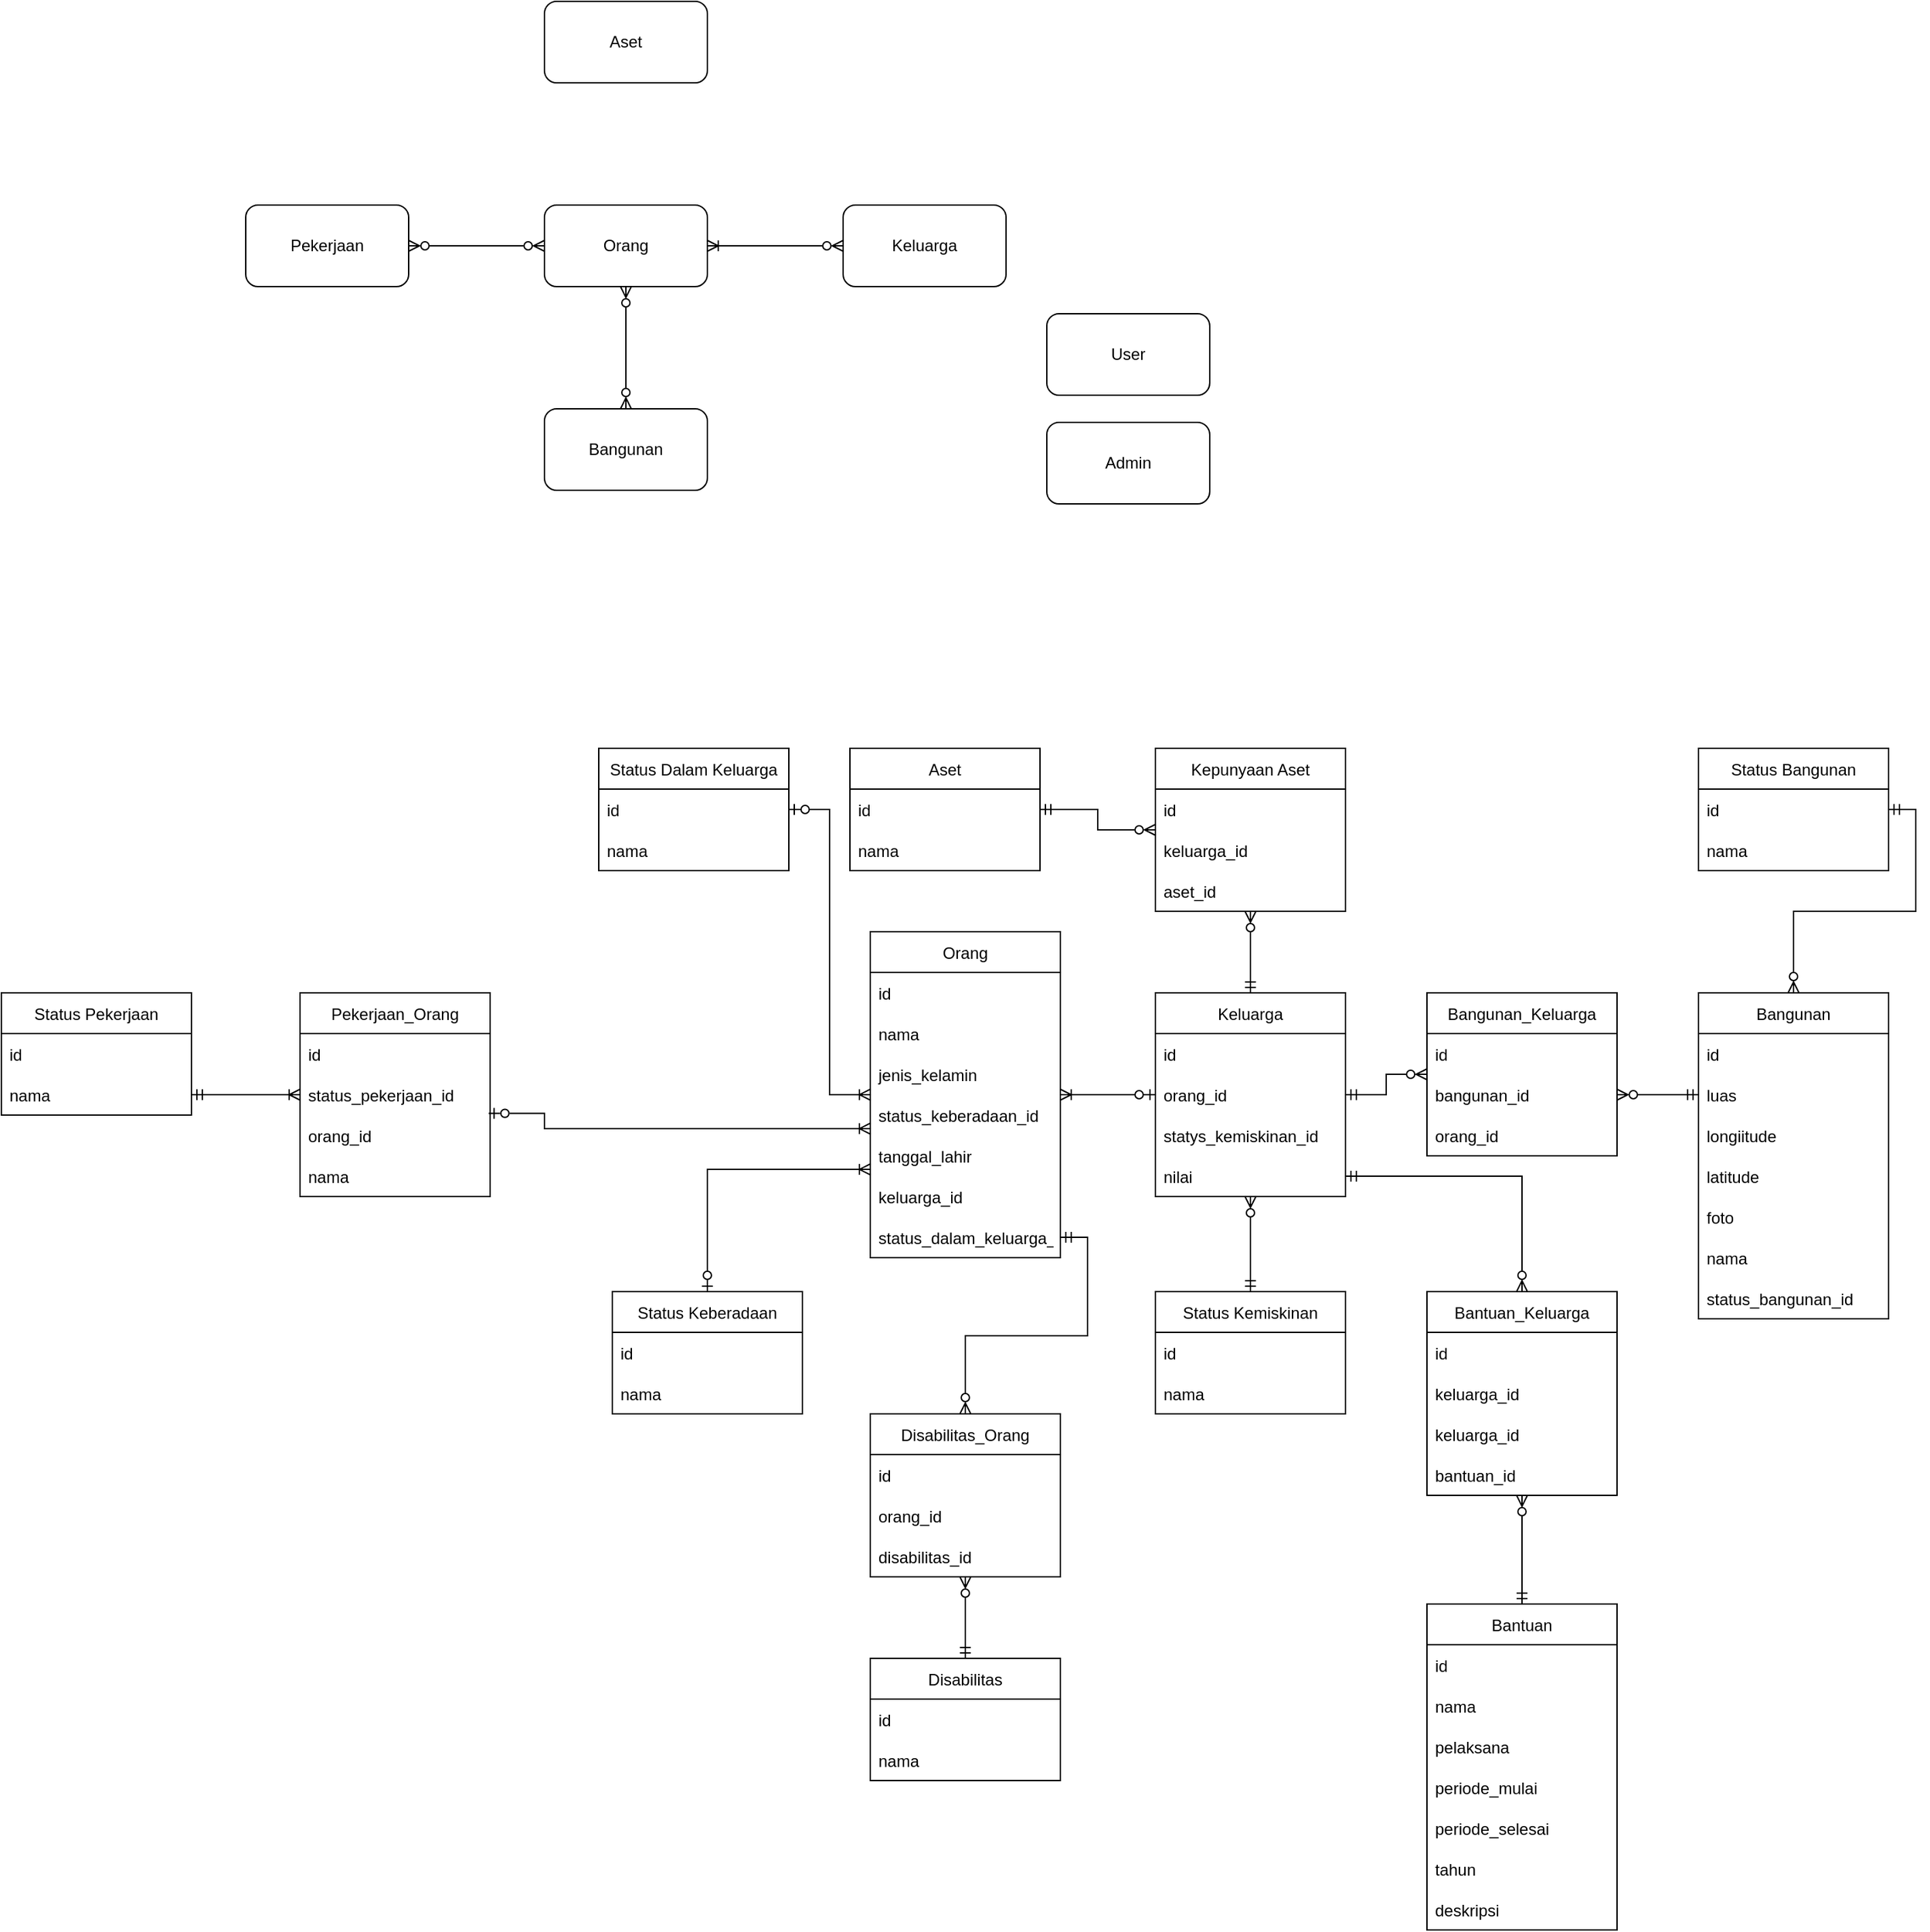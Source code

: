 <mxfile version="20.8.16" type="device" pages="2"><diagram id="l84mlqUAlSLk04XxUZbN" name="ERD"><mxGraphModel dx="2524" dy="844" grid="1" gridSize="10" guides="1" tooltips="1" connect="1" arrows="1" fold="1" page="1" pageScale="1" pageWidth="850" pageHeight="1100" math="0" shadow="0"><root><mxCell id="0"/><mxCell id="1" parent="0"/><mxCell id="aRg2XVjkVucSFEr9wQS6-1" value="Bangunan" style="rounded=1;whiteSpace=wrap;html=1;" parent="1" vertex="1"><mxGeometry x="340" y="310" width="120" height="60" as="geometry"/></mxCell><mxCell id="aRg2XVjkVucSFEr9wQS6-8" style="edgeStyle=orthogonalEdgeStyle;rounded=0;orthogonalLoop=1;jettySize=auto;html=1;endArrow=ERzeroToMany;endFill=0;startArrow=ERoneToMany;startFill=0;" parent="1" source="aRg2XVjkVucSFEr9wQS6-2" target="aRg2XVjkVucSFEr9wQS6-4" edge="1"><mxGeometry relative="1" as="geometry"/></mxCell><mxCell id="aRg2XVjkVucSFEr9wQS6-9" style="edgeStyle=orthogonalEdgeStyle;rounded=0;orthogonalLoop=1;jettySize=auto;html=1;startArrow=ERzeroToMany;startFill=0;endArrow=ERzeroToMany;endFill=0;" parent="1" source="aRg2XVjkVucSFEr9wQS6-2" target="aRg2XVjkVucSFEr9wQS6-3" edge="1"><mxGeometry relative="1" as="geometry"/></mxCell><mxCell id="aRg2XVjkVucSFEr9wQS6-10" style="edgeStyle=orthogonalEdgeStyle;rounded=0;orthogonalLoop=1;jettySize=auto;html=1;startArrow=ERzeroToMany;startFill=0;endArrow=ERzeroToMany;endFill=0;" parent="1" source="aRg2XVjkVucSFEr9wQS6-2" target="aRg2XVjkVucSFEr9wQS6-1" edge="1"><mxGeometry relative="1" as="geometry"/></mxCell><mxCell id="aRg2XVjkVucSFEr9wQS6-2" value="Orang" style="rounded=1;whiteSpace=wrap;html=1;" parent="1" vertex="1"><mxGeometry x="340" y="160" width="120" height="60" as="geometry"/></mxCell><mxCell id="aRg2XVjkVucSFEr9wQS6-3" value="Pekerjaan" style="rounded=1;whiteSpace=wrap;html=1;" parent="1" vertex="1"><mxGeometry x="120" y="160" width="120" height="60" as="geometry"/></mxCell><mxCell id="aRg2XVjkVucSFEr9wQS6-4" value="Keluarga" style="rounded=1;whiteSpace=wrap;html=1;" parent="1" vertex="1"><mxGeometry x="560" y="160" width="120" height="60" as="geometry"/></mxCell><mxCell id="aRg2XVjkVucSFEr9wQS6-5" value="User" style="rounded=1;whiteSpace=wrap;html=1;" parent="1" vertex="1"><mxGeometry x="710" y="240" width="120" height="60" as="geometry"/></mxCell><mxCell id="aRg2XVjkVucSFEr9wQS6-7" value="Admin" style="rounded=1;whiteSpace=wrap;html=1;" parent="1" vertex="1"><mxGeometry x="710" y="320" width="120" height="60" as="geometry"/></mxCell><mxCell id="aRg2XVjkVucSFEr9wQS6-133" style="edgeStyle=orthogonalEdgeStyle;rounded=0;orthogonalLoop=1;jettySize=auto;html=1;entryX=0;entryY=0.5;entryDx=0;entryDy=0;startArrow=ERoneToMany;startFill=0;endArrow=ERzeroToOne;endFill=0;" parent="1" source="aRg2XVjkVucSFEr9wQS6-13" target="aRg2XVjkVucSFEr9wQS6-19" edge="1"><mxGeometry relative="1" as="geometry"/></mxCell><mxCell id="aRg2XVjkVucSFEr9wQS6-135" style="edgeStyle=orthogonalEdgeStyle;rounded=0;orthogonalLoop=1;jettySize=auto;html=1;entryX=1;entryY=0.5;entryDx=0;entryDy=0;startArrow=ERoneToMany;startFill=0;endArrow=ERzeroToOne;endFill=0;" parent="1" source="aRg2XVjkVucSFEr9wQS6-13" target="aRg2XVjkVucSFEr9wQS6-83" edge="1"><mxGeometry relative="1" as="geometry"><Array as="points"><mxPoint x="550" y="815"/><mxPoint x="550" y="605"/></Array></mxGeometry></mxCell><mxCell id="aRg2XVjkVucSFEr9wQS6-137" style="edgeStyle=orthogonalEdgeStyle;rounded=0;orthogonalLoop=1;jettySize=auto;html=1;startArrow=ERoneToMany;startFill=0;endArrow=ERzeroToOne;endFill=0;" parent="1" source="aRg2XVjkVucSFEr9wQS6-13" target="aRg2XVjkVucSFEr9wQS6-71" edge="1"><mxGeometry relative="1" as="geometry"><Array as="points"><mxPoint x="460" y="870"/></Array></mxGeometry></mxCell><mxCell id="aRg2XVjkVucSFEr9wQS6-138" style="edgeStyle=orthogonalEdgeStyle;rounded=0;orthogonalLoop=1;jettySize=auto;html=1;entryX=0.992;entryY=-0.041;entryDx=0;entryDy=0;startArrow=ERoneToMany;startFill=0;endArrow=ERzeroToOne;endFill=0;entryPerimeter=0;" parent="1" source="aRg2XVjkVucSFEr9wQS6-13" target="aRg2XVjkVucSFEr9wQS6-32" edge="1"><mxGeometry relative="1" as="geometry"><Array as="points"><mxPoint x="340" y="840"/><mxPoint x="340" y="829"/></Array></mxGeometry></mxCell><mxCell id="aRg2XVjkVucSFEr9wQS6-13" value="Orang" style="swimlane;fontStyle=0;childLayout=stackLayout;horizontal=1;startSize=30;horizontalStack=0;resizeParent=1;resizeParentMax=0;resizeLast=0;collapsible=1;marginBottom=0;" parent="1" vertex="1"><mxGeometry x="580" y="695" width="140" height="240" as="geometry"/></mxCell><mxCell id="aRg2XVjkVucSFEr9wQS6-14" value="id" style="text;strokeColor=none;fillColor=none;align=left;verticalAlign=middle;spacingLeft=4;spacingRight=4;overflow=hidden;points=[[0,0.5],[1,0.5]];portConstraint=eastwest;rotatable=0;" parent="aRg2XVjkVucSFEr9wQS6-13" vertex="1"><mxGeometry y="30" width="140" height="30" as="geometry"/></mxCell><mxCell id="aRg2XVjkVucSFEr9wQS6-15" value="nama" style="text;strokeColor=none;fillColor=none;align=left;verticalAlign=middle;spacingLeft=4;spacingRight=4;overflow=hidden;points=[[0,0.5],[1,0.5]];portConstraint=eastwest;rotatable=0;" parent="aRg2XVjkVucSFEr9wQS6-13" vertex="1"><mxGeometry y="60" width="140" height="30" as="geometry"/></mxCell><mxCell id="aRg2XVjkVucSFEr9wQS6-16" value="jenis_kelamin" style="text;strokeColor=none;fillColor=none;align=left;verticalAlign=middle;spacingLeft=4;spacingRight=4;overflow=hidden;points=[[0,0.5],[1,0.5]];portConstraint=eastwest;rotatable=0;" parent="aRg2XVjkVucSFEr9wQS6-13" vertex="1"><mxGeometry y="90" width="140" height="30" as="geometry"/></mxCell><mxCell id="aRg2XVjkVucSFEr9wQS6-70" value="status_keberadaan_id" style="text;strokeColor=none;fillColor=none;align=left;verticalAlign=middle;spacingLeft=4;spacingRight=4;overflow=hidden;points=[[0,0.5],[1,0.5]];portConstraint=eastwest;rotatable=0;" parent="aRg2XVjkVucSFEr9wQS6-13" vertex="1"><mxGeometry y="120" width="140" height="30" as="geometry"/></mxCell><mxCell id="aRg2XVjkVucSFEr9wQS6-86" value="tanggal_lahir" style="text;strokeColor=none;fillColor=none;align=left;verticalAlign=middle;spacingLeft=4;spacingRight=4;overflow=hidden;points=[[0,0.5],[1,0.5]];portConstraint=eastwest;rotatable=0;" parent="aRg2XVjkVucSFEr9wQS6-13" vertex="1"><mxGeometry y="150" width="140" height="30" as="geometry"/></mxCell><mxCell id="aRg2XVjkVucSFEr9wQS6-131" value="keluarga_id" style="text;strokeColor=none;fillColor=none;align=left;verticalAlign=middle;spacingLeft=4;spacingRight=4;overflow=hidden;points=[[0,0.5],[1,0.5]];portConstraint=eastwest;rotatable=0;" parent="aRg2XVjkVucSFEr9wQS6-13" vertex="1"><mxGeometry y="180" width="140" height="30" as="geometry"/></mxCell><mxCell id="aRg2XVjkVucSFEr9wQS6-132" value="status_dalam_keluarga_id" style="text;strokeColor=none;fillColor=none;align=left;verticalAlign=middle;spacingLeft=4;spacingRight=4;overflow=hidden;points=[[0,0.5],[1,0.5]];portConstraint=eastwest;rotatable=0;" parent="aRg2XVjkVucSFEr9wQS6-13" vertex="1"><mxGeometry y="210" width="140" height="30" as="geometry"/></mxCell><mxCell id="aRg2XVjkVucSFEr9wQS6-123" style="edgeStyle=orthogonalEdgeStyle;rounded=0;orthogonalLoop=1;jettySize=auto;html=1;startArrow=ERzeroToMany;startFill=0;endArrow=ERmandOne;endFill=0;" parent="1" source="aRg2XVjkVucSFEr9wQS6-17" target="aRg2XVjkVucSFEr9wQS6-49" edge="1"><mxGeometry relative="1" as="geometry"/></mxCell><mxCell id="aRg2XVjkVucSFEr9wQS6-17" value="Keluarga" style="swimlane;fontStyle=0;childLayout=stackLayout;horizontal=1;startSize=30;horizontalStack=0;resizeParent=1;resizeParentMax=0;resizeLast=0;collapsible=1;marginBottom=0;" parent="1" vertex="1"><mxGeometry x="790" y="740" width="140" height="150" as="geometry"/></mxCell><mxCell id="aRg2XVjkVucSFEr9wQS6-18" value="id" style="text;strokeColor=none;fillColor=none;align=left;verticalAlign=middle;spacingLeft=4;spacingRight=4;overflow=hidden;points=[[0,0.5],[1,0.5]];portConstraint=eastwest;rotatable=0;" parent="aRg2XVjkVucSFEr9wQS6-17" vertex="1"><mxGeometry y="30" width="140" height="30" as="geometry"/></mxCell><mxCell id="aRg2XVjkVucSFEr9wQS6-19" value="orang_id" style="text;strokeColor=none;fillColor=none;align=left;verticalAlign=middle;spacingLeft=4;spacingRight=4;overflow=hidden;points=[[0,0.5],[1,0.5]];portConstraint=eastwest;rotatable=0;" parent="aRg2XVjkVucSFEr9wQS6-17" vertex="1"><mxGeometry y="60" width="140" height="30" as="geometry"/></mxCell><mxCell id="aRg2XVjkVucSFEr9wQS6-20" value="statys_kemiskinan_id" style="text;strokeColor=none;fillColor=none;align=left;verticalAlign=middle;spacingLeft=4;spacingRight=4;overflow=hidden;points=[[0,0.5],[1,0.5]];portConstraint=eastwest;rotatable=0;" parent="aRg2XVjkVucSFEr9wQS6-17" vertex="1"><mxGeometry y="90" width="140" height="30" as="geometry"/></mxCell><mxCell id="aRg2XVjkVucSFEr9wQS6-81" value="nilai" style="text;strokeColor=none;fillColor=none;align=left;verticalAlign=middle;spacingLeft=4;spacingRight=4;overflow=hidden;points=[[0,0.5],[1,0.5]];portConstraint=eastwest;rotatable=0;" parent="aRg2XVjkVucSFEr9wQS6-17" vertex="1"><mxGeometry y="120" width="140" height="30" as="geometry"/></mxCell><mxCell id="aRg2XVjkVucSFEr9wQS6-139" style="edgeStyle=orthogonalEdgeStyle;rounded=0;orthogonalLoop=1;jettySize=auto;html=1;entryX=1;entryY=0.5;entryDx=0;entryDy=0;startArrow=ERoneToMany;startFill=0;endArrow=ERmandOne;endFill=0;" parent="1" source="aRg2XVjkVucSFEr9wQS6-29" target="aRg2XVjkVucSFEr9wQS6-35" edge="1"><mxGeometry relative="1" as="geometry"/></mxCell><mxCell id="aRg2XVjkVucSFEr9wQS6-29" value="Pekerjaan_Orang" style="swimlane;fontStyle=0;childLayout=stackLayout;horizontal=1;startSize=30;horizontalStack=0;resizeParent=1;resizeParentMax=0;resizeLast=0;collapsible=1;marginBottom=0;" parent="1" vertex="1"><mxGeometry x="160" y="740" width="140" height="150" as="geometry"/></mxCell><mxCell id="aRg2XVjkVucSFEr9wQS6-30" value="id" style="text;strokeColor=none;fillColor=none;align=left;verticalAlign=middle;spacingLeft=4;spacingRight=4;overflow=hidden;points=[[0,0.5],[1,0.5]];portConstraint=eastwest;rotatable=0;" parent="aRg2XVjkVucSFEr9wQS6-29" vertex="1"><mxGeometry y="30" width="140" height="30" as="geometry"/></mxCell><mxCell id="aRg2XVjkVucSFEr9wQS6-31" value="status_pekerjaan_id" style="text;strokeColor=none;fillColor=none;align=left;verticalAlign=middle;spacingLeft=4;spacingRight=4;overflow=hidden;points=[[0,0.5],[1,0.5]];portConstraint=eastwest;rotatable=0;" parent="aRg2XVjkVucSFEr9wQS6-29" vertex="1"><mxGeometry y="60" width="140" height="30" as="geometry"/></mxCell><mxCell id="aRg2XVjkVucSFEr9wQS6-32" value="orang_id" style="text;strokeColor=none;fillColor=none;align=left;verticalAlign=middle;spacingLeft=4;spacingRight=4;overflow=hidden;points=[[0,0.5],[1,0.5]];portConstraint=eastwest;rotatable=0;" parent="aRg2XVjkVucSFEr9wQS6-29" vertex="1"><mxGeometry y="90" width="140" height="30" as="geometry"/></mxCell><mxCell id="aRg2XVjkVucSFEr9wQS6-46" value="nama" style="text;strokeColor=none;fillColor=none;align=left;verticalAlign=middle;spacingLeft=4;spacingRight=4;overflow=hidden;points=[[0,0.5],[1,0.5]];portConstraint=eastwest;rotatable=0;" parent="aRg2XVjkVucSFEr9wQS6-29" vertex="1"><mxGeometry y="120" width="140" height="30" as="geometry"/></mxCell><mxCell id="aRg2XVjkVucSFEr9wQS6-33" value="Status Pekerjaan" style="swimlane;fontStyle=0;childLayout=stackLayout;horizontal=1;startSize=30;horizontalStack=0;resizeParent=1;resizeParentMax=0;resizeLast=0;collapsible=1;marginBottom=0;" parent="1" vertex="1"><mxGeometry x="-60" y="740" width="140" height="90" as="geometry"/></mxCell><mxCell id="aRg2XVjkVucSFEr9wQS6-34" value="id" style="text;strokeColor=none;fillColor=none;align=left;verticalAlign=middle;spacingLeft=4;spacingRight=4;overflow=hidden;points=[[0,0.5],[1,0.5]];portConstraint=eastwest;rotatable=0;" parent="aRg2XVjkVucSFEr9wQS6-33" vertex="1"><mxGeometry y="30" width="140" height="30" as="geometry"/></mxCell><mxCell id="aRg2XVjkVucSFEr9wQS6-35" value="nama" style="text;strokeColor=none;fillColor=none;align=left;verticalAlign=middle;spacingLeft=4;spacingRight=4;overflow=hidden;points=[[0,0.5],[1,0.5]];portConstraint=eastwest;rotatable=0;" parent="aRg2XVjkVucSFEr9wQS6-33" vertex="1"><mxGeometry y="60" width="140" height="30" as="geometry"/></mxCell><mxCell id="aRg2XVjkVucSFEr9wQS6-114" style="edgeStyle=orthogonalEdgeStyle;rounded=0;orthogonalLoop=1;jettySize=auto;html=1;startArrow=ERzeroToMany;startFill=0;endArrow=ERmandOne;endFill=0;" parent="1" source="aRg2XVjkVucSFEr9wQS6-37" target="aRg2XVjkVucSFEr9wQS6-19" edge="1"><mxGeometry relative="1" as="geometry"/></mxCell><mxCell id="aRg2XVjkVucSFEr9wQS6-37" value="Bangunan_Keluarga" style="swimlane;fontStyle=0;childLayout=stackLayout;horizontal=1;startSize=30;horizontalStack=0;resizeParent=1;resizeParentMax=0;resizeLast=0;collapsible=1;marginBottom=0;" parent="1" vertex="1"><mxGeometry x="990" y="740" width="140" height="120" as="geometry"/></mxCell><mxCell id="aRg2XVjkVucSFEr9wQS6-38" value="id" style="text;strokeColor=none;fillColor=none;align=left;verticalAlign=middle;spacingLeft=4;spacingRight=4;overflow=hidden;points=[[0,0.5],[1,0.5]];portConstraint=eastwest;rotatable=0;" parent="aRg2XVjkVucSFEr9wQS6-37" vertex="1"><mxGeometry y="30" width="140" height="30" as="geometry"/></mxCell><mxCell id="aRg2XVjkVucSFEr9wQS6-39" value="bangunan_id" style="text;strokeColor=none;fillColor=none;align=left;verticalAlign=middle;spacingLeft=4;spacingRight=4;overflow=hidden;points=[[0,0.5],[1,0.5]];portConstraint=eastwest;rotatable=0;" parent="aRg2XVjkVucSFEr9wQS6-37" vertex="1"><mxGeometry y="60" width="140" height="30" as="geometry"/></mxCell><mxCell id="aRg2XVjkVucSFEr9wQS6-40" value="orang_id" style="text;strokeColor=none;fillColor=none;align=left;verticalAlign=middle;spacingLeft=4;spacingRight=4;overflow=hidden;points=[[0,0.5],[1,0.5]];portConstraint=eastwest;rotatable=0;" parent="aRg2XVjkVucSFEr9wQS6-37" vertex="1"><mxGeometry y="90" width="140" height="30" as="geometry"/></mxCell><mxCell id="aRg2XVjkVucSFEr9wQS6-115" style="edgeStyle=orthogonalEdgeStyle;rounded=0;orthogonalLoop=1;jettySize=auto;html=1;entryX=1;entryY=0.5;entryDx=0;entryDy=0;startArrow=ERzeroToMany;startFill=0;endArrow=ERmandOne;endFill=0;" parent="1" source="aRg2XVjkVucSFEr9wQS6-41" target="aRg2XVjkVucSFEr9wQS6-94" edge="1"><mxGeometry relative="1" as="geometry"/></mxCell><mxCell id="aRg2XVjkVucSFEr9wQS6-41" value="Bangunan" style="swimlane;fontStyle=0;childLayout=stackLayout;horizontal=1;startSize=30;horizontalStack=0;resizeParent=1;resizeParentMax=0;resizeLast=0;collapsible=1;marginBottom=0;" parent="1" vertex="1"><mxGeometry x="1190" y="740" width="140" height="240" as="geometry"/></mxCell><mxCell id="aRg2XVjkVucSFEr9wQS6-42" value="id" style="text;strokeColor=none;fillColor=none;align=left;verticalAlign=middle;spacingLeft=4;spacingRight=4;overflow=hidden;points=[[0,0.5],[1,0.5]];portConstraint=eastwest;rotatable=0;" parent="aRg2XVjkVucSFEr9wQS6-41" vertex="1"><mxGeometry y="30" width="140" height="30" as="geometry"/></mxCell><mxCell id="aRg2XVjkVucSFEr9wQS6-43" value="luas" style="text;strokeColor=none;fillColor=none;align=left;verticalAlign=middle;spacingLeft=4;spacingRight=4;overflow=hidden;points=[[0,0.5],[1,0.5]];portConstraint=eastwest;rotatable=0;" parent="aRg2XVjkVucSFEr9wQS6-41" vertex="1"><mxGeometry y="60" width="140" height="30" as="geometry"/></mxCell><mxCell id="aRg2XVjkVucSFEr9wQS6-44" value="longiitude" style="text;strokeColor=none;fillColor=none;align=left;verticalAlign=middle;spacingLeft=4;spacingRight=4;overflow=hidden;points=[[0,0.5],[1,0.5]];portConstraint=eastwest;rotatable=0;" parent="aRg2XVjkVucSFEr9wQS6-41" vertex="1"><mxGeometry y="90" width="140" height="30" as="geometry"/></mxCell><mxCell id="aRg2XVjkVucSFEr9wQS6-53" value="latitude" style="text;strokeColor=none;fillColor=none;align=left;verticalAlign=middle;spacingLeft=4;spacingRight=4;overflow=hidden;points=[[0,0.5],[1,0.5]];portConstraint=eastwest;rotatable=0;" parent="aRg2XVjkVucSFEr9wQS6-41" vertex="1"><mxGeometry y="120" width="140" height="30" as="geometry"/></mxCell><mxCell id="aRg2XVjkVucSFEr9wQS6-54" value="foto" style="text;strokeColor=none;fillColor=none;align=left;verticalAlign=middle;spacingLeft=4;spacingRight=4;overflow=hidden;points=[[0,0.5],[1,0.5]];portConstraint=eastwest;rotatable=0;" parent="aRg2XVjkVucSFEr9wQS6-41" vertex="1"><mxGeometry y="150" width="140" height="30" as="geometry"/></mxCell><mxCell id="aRg2XVjkVucSFEr9wQS6-111" value="nama" style="text;strokeColor=none;fillColor=none;align=left;verticalAlign=middle;spacingLeft=4;spacingRight=4;overflow=hidden;points=[[0,0.5],[1,0.5]];portConstraint=eastwest;rotatable=0;" parent="aRg2XVjkVucSFEr9wQS6-41" vertex="1"><mxGeometry y="180" width="140" height="30" as="geometry"/></mxCell><mxCell id="aRg2XVjkVucSFEr9wQS6-112" value="status_bangunan_id" style="text;strokeColor=none;fillColor=none;align=left;verticalAlign=middle;spacingLeft=4;spacingRight=4;overflow=hidden;points=[[0,0.5],[1,0.5]];portConstraint=eastwest;rotatable=0;" parent="aRg2XVjkVucSFEr9wQS6-41" vertex="1"><mxGeometry y="210" width="140" height="30" as="geometry"/></mxCell><mxCell id="aRg2XVjkVucSFEr9wQS6-45" value="Aset" style="rounded=1;whiteSpace=wrap;html=1;" parent="1" vertex="1"><mxGeometry x="340" y="10" width="120" height="60" as="geometry"/></mxCell><mxCell id="aRg2XVjkVucSFEr9wQS6-49" value="Status Kemiskinan" style="swimlane;fontStyle=0;childLayout=stackLayout;horizontal=1;startSize=30;horizontalStack=0;resizeParent=1;resizeParentMax=0;resizeLast=0;collapsible=1;marginBottom=0;" parent="1" vertex="1"><mxGeometry x="790" y="960" width="140" height="90" as="geometry"/></mxCell><mxCell id="aRg2XVjkVucSFEr9wQS6-50" value="id" style="text;strokeColor=none;fillColor=none;align=left;verticalAlign=middle;spacingLeft=4;spacingRight=4;overflow=hidden;points=[[0,0.5],[1,0.5]];portConstraint=eastwest;rotatable=0;" parent="aRg2XVjkVucSFEr9wQS6-49" vertex="1"><mxGeometry y="30" width="140" height="30" as="geometry"/></mxCell><mxCell id="aRg2XVjkVucSFEr9wQS6-51" value="nama" style="text;strokeColor=none;fillColor=none;align=left;verticalAlign=middle;spacingLeft=4;spacingRight=4;overflow=hidden;points=[[0,0.5],[1,0.5]];portConstraint=eastwest;rotatable=0;" parent="aRg2XVjkVucSFEr9wQS6-49" vertex="1"><mxGeometry y="60" width="140" height="30" as="geometry"/></mxCell><mxCell id="aRg2XVjkVucSFEr9wQS6-55" value="Aset" style="swimlane;fontStyle=0;childLayout=stackLayout;horizontal=1;startSize=30;horizontalStack=0;resizeParent=1;resizeParentMax=0;resizeLast=0;collapsible=1;marginBottom=0;" parent="1" vertex="1"><mxGeometry x="565" y="560" width="140" height="90" as="geometry"/></mxCell><mxCell id="aRg2XVjkVucSFEr9wQS6-56" value="id" style="text;strokeColor=none;fillColor=none;align=left;verticalAlign=middle;spacingLeft=4;spacingRight=4;overflow=hidden;points=[[0,0.5],[1,0.5]];portConstraint=eastwest;rotatable=0;" parent="aRg2XVjkVucSFEr9wQS6-55" vertex="1"><mxGeometry y="30" width="140" height="30" as="geometry"/></mxCell><mxCell id="aRg2XVjkVucSFEr9wQS6-57" value="nama" style="text;strokeColor=none;fillColor=none;align=left;verticalAlign=middle;spacingLeft=4;spacingRight=4;overflow=hidden;points=[[0,0.5],[1,0.5]];portConstraint=eastwest;rotatable=0;" parent="aRg2XVjkVucSFEr9wQS6-55" vertex="1"><mxGeometry y="60" width="140" height="30" as="geometry"/></mxCell><mxCell id="aRg2XVjkVucSFEr9wQS6-125" style="edgeStyle=orthogonalEdgeStyle;rounded=0;orthogonalLoop=1;jettySize=auto;html=1;entryX=0.5;entryY=0;entryDx=0;entryDy=0;startArrow=ERzeroToMany;startFill=0;endArrow=ERmandOne;endFill=0;" parent="1" source="aRg2XVjkVucSFEr9wQS6-59" target="aRg2XVjkVucSFEr9wQS6-17" edge="1"><mxGeometry relative="1" as="geometry"/></mxCell><mxCell id="aRg2XVjkVucSFEr9wQS6-128" style="edgeStyle=orthogonalEdgeStyle;rounded=0;orthogonalLoop=1;jettySize=auto;html=1;entryX=1;entryY=0.5;entryDx=0;entryDy=0;startArrow=ERzeroToMany;startFill=0;endArrow=ERmandOne;endFill=0;" parent="1" source="aRg2XVjkVucSFEr9wQS6-59" target="aRg2XVjkVucSFEr9wQS6-56" edge="1"><mxGeometry relative="1" as="geometry"/></mxCell><mxCell id="aRg2XVjkVucSFEr9wQS6-59" value="Kepunyaan Aset" style="swimlane;fontStyle=0;childLayout=stackLayout;horizontal=1;startSize=30;horizontalStack=0;resizeParent=1;resizeParentMax=0;resizeLast=0;collapsible=1;marginBottom=0;" parent="1" vertex="1"><mxGeometry x="790" y="560" width="140" height="120" as="geometry"/></mxCell><mxCell id="aRg2XVjkVucSFEr9wQS6-60" value="id" style="text;strokeColor=none;fillColor=none;align=left;verticalAlign=middle;spacingLeft=4;spacingRight=4;overflow=hidden;points=[[0,0.5],[1,0.5]];portConstraint=eastwest;rotatable=0;" parent="aRg2XVjkVucSFEr9wQS6-59" vertex="1"><mxGeometry y="30" width="140" height="30" as="geometry"/></mxCell><mxCell id="aRg2XVjkVucSFEr9wQS6-61" value="keluarga_id" style="text;strokeColor=none;fillColor=none;align=left;verticalAlign=middle;spacingLeft=4;spacingRight=4;overflow=hidden;points=[[0,0.5],[1,0.5]];portConstraint=eastwest;rotatable=0;" parent="aRg2XVjkVucSFEr9wQS6-59" vertex="1"><mxGeometry y="60" width="140" height="30" as="geometry"/></mxCell><mxCell id="aRg2XVjkVucSFEr9wQS6-62" value="aset_id" style="text;strokeColor=none;fillColor=none;align=left;verticalAlign=middle;spacingLeft=4;spacingRight=4;overflow=hidden;points=[[0,0.5],[1,0.5]];portConstraint=eastwest;rotatable=0;" parent="aRg2XVjkVucSFEr9wQS6-59" vertex="1"><mxGeometry y="90" width="140" height="30" as="geometry"/></mxCell><mxCell id="aRg2XVjkVucSFEr9wQS6-71" value="Status Keberadaan" style="swimlane;fontStyle=0;childLayout=stackLayout;horizontal=1;startSize=30;horizontalStack=0;resizeParent=1;resizeParentMax=0;resizeLast=0;collapsible=1;marginBottom=0;" parent="1" vertex="1"><mxGeometry x="390" y="960" width="140" height="90" as="geometry"/></mxCell><mxCell id="aRg2XVjkVucSFEr9wQS6-72" value="id" style="text;strokeColor=none;fillColor=none;align=left;verticalAlign=middle;spacingLeft=4;spacingRight=4;overflow=hidden;points=[[0,0.5],[1,0.5]];portConstraint=eastwest;rotatable=0;" parent="aRg2XVjkVucSFEr9wQS6-71" vertex="1"><mxGeometry y="30" width="140" height="30" as="geometry"/></mxCell><mxCell id="aRg2XVjkVucSFEr9wQS6-73" value="nama" style="text;strokeColor=none;fillColor=none;align=left;verticalAlign=middle;spacingLeft=4;spacingRight=4;overflow=hidden;points=[[0,0.5],[1,0.5]];portConstraint=eastwest;rotatable=0;" parent="aRg2XVjkVucSFEr9wQS6-71" vertex="1"><mxGeometry y="60" width="140" height="30" as="geometry"/></mxCell><mxCell id="aRg2XVjkVucSFEr9wQS6-141" style="edgeStyle=orthogonalEdgeStyle;rounded=0;orthogonalLoop=1;jettySize=auto;html=1;startArrow=ERzeroToMany;startFill=0;endArrow=ERmandOne;endFill=0;" parent="1" source="aRg2XVjkVucSFEr9wQS6-74" target="aRg2XVjkVucSFEr9wQS6-132" edge="1"><mxGeometry relative="1" as="geometry"/></mxCell><mxCell id="aRg2XVjkVucSFEr9wQS6-142" style="edgeStyle=orthogonalEdgeStyle;rounded=0;orthogonalLoop=1;jettySize=auto;html=1;entryX=0.5;entryY=0;entryDx=0;entryDy=0;startArrow=ERzeroToMany;startFill=0;endArrow=ERmandOne;endFill=0;" parent="1" source="aRg2XVjkVucSFEr9wQS6-74" target="aRg2XVjkVucSFEr9wQS6-77" edge="1"><mxGeometry relative="1" as="geometry"/></mxCell><mxCell id="aRg2XVjkVucSFEr9wQS6-74" value="Disabilitas_Orang" style="swimlane;fontStyle=0;childLayout=stackLayout;horizontal=1;startSize=30;horizontalStack=0;resizeParent=1;resizeParentMax=0;resizeLast=0;collapsible=1;marginBottom=0;" parent="1" vertex="1"><mxGeometry x="580" y="1050" width="140" height="120" as="geometry"/></mxCell><mxCell id="aRg2XVjkVucSFEr9wQS6-75" value="id" style="text;strokeColor=none;fillColor=none;align=left;verticalAlign=middle;spacingLeft=4;spacingRight=4;overflow=hidden;points=[[0,0.5],[1,0.5]];portConstraint=eastwest;rotatable=0;" parent="aRg2XVjkVucSFEr9wQS6-74" vertex="1"><mxGeometry y="30" width="140" height="30" as="geometry"/></mxCell><mxCell id="aRg2XVjkVucSFEr9wQS6-76" value="orang_id" style="text;strokeColor=none;fillColor=none;align=left;verticalAlign=middle;spacingLeft=4;spacingRight=4;overflow=hidden;points=[[0,0.5],[1,0.5]];portConstraint=eastwest;rotatable=0;" parent="aRg2XVjkVucSFEr9wQS6-74" vertex="1"><mxGeometry y="60" width="140" height="30" as="geometry"/></mxCell><mxCell id="aRg2XVjkVucSFEr9wQS6-80" value="disabilitas_id" style="text;strokeColor=none;fillColor=none;align=left;verticalAlign=middle;spacingLeft=4;spacingRight=4;overflow=hidden;points=[[0,0.5],[1,0.5]];portConstraint=eastwest;rotatable=0;" parent="aRg2XVjkVucSFEr9wQS6-74" vertex="1"><mxGeometry y="90" width="140" height="30" as="geometry"/></mxCell><mxCell id="aRg2XVjkVucSFEr9wQS6-77" value="Disabilitas" style="swimlane;fontStyle=0;childLayout=stackLayout;horizontal=1;startSize=30;horizontalStack=0;resizeParent=1;resizeParentMax=0;resizeLast=0;collapsible=1;marginBottom=0;" parent="1" vertex="1"><mxGeometry x="580" y="1230" width="140" height="90" as="geometry"/></mxCell><mxCell id="aRg2XVjkVucSFEr9wQS6-78" value="id" style="text;strokeColor=none;fillColor=none;align=left;verticalAlign=middle;spacingLeft=4;spacingRight=4;overflow=hidden;points=[[0,0.5],[1,0.5]];portConstraint=eastwest;rotatable=0;" parent="aRg2XVjkVucSFEr9wQS6-77" vertex="1"><mxGeometry y="30" width="140" height="30" as="geometry"/></mxCell><mxCell id="aRg2XVjkVucSFEr9wQS6-79" value="nama" style="text;strokeColor=none;fillColor=none;align=left;verticalAlign=middle;spacingLeft=4;spacingRight=4;overflow=hidden;points=[[0,0.5],[1,0.5]];portConstraint=eastwest;rotatable=0;" parent="aRg2XVjkVucSFEr9wQS6-77" vertex="1"><mxGeometry y="60" width="140" height="30" as="geometry"/></mxCell><mxCell id="aRg2XVjkVucSFEr9wQS6-82" value="Status Dalam Keluarga" style="swimlane;fontStyle=0;childLayout=stackLayout;horizontal=1;startSize=30;horizontalStack=0;resizeParent=1;resizeParentMax=0;resizeLast=0;collapsible=1;marginBottom=0;" parent="1" vertex="1"><mxGeometry x="380" y="560" width="140" height="90" as="geometry"/></mxCell><mxCell id="aRg2XVjkVucSFEr9wQS6-83" value="id" style="text;strokeColor=none;fillColor=none;align=left;verticalAlign=middle;spacingLeft=4;spacingRight=4;overflow=hidden;points=[[0,0.5],[1,0.5]];portConstraint=eastwest;rotatable=0;" parent="aRg2XVjkVucSFEr9wQS6-82" vertex="1"><mxGeometry y="30" width="140" height="30" as="geometry"/></mxCell><mxCell id="aRg2XVjkVucSFEr9wQS6-84" value="nama" style="text;strokeColor=none;fillColor=none;align=left;verticalAlign=middle;spacingLeft=4;spacingRight=4;overflow=hidden;points=[[0,0.5],[1,0.5]];portConstraint=eastwest;rotatable=0;" parent="aRg2XVjkVucSFEr9wQS6-82" vertex="1"><mxGeometry y="60" width="140" height="30" as="geometry"/></mxCell><mxCell id="aRg2XVjkVucSFEr9wQS6-93" value="Status Bangunan" style="swimlane;fontStyle=0;childLayout=stackLayout;horizontal=1;startSize=30;horizontalStack=0;resizeParent=1;resizeParentMax=0;resizeLast=0;collapsible=1;marginBottom=0;" parent="1" vertex="1"><mxGeometry x="1190" y="560" width="140" height="90" as="geometry"/></mxCell><mxCell id="aRg2XVjkVucSFEr9wQS6-94" value="id" style="text;strokeColor=none;fillColor=none;align=left;verticalAlign=middle;spacingLeft=4;spacingRight=4;overflow=hidden;points=[[0,0.5],[1,0.5]];portConstraint=eastwest;rotatable=0;" parent="aRg2XVjkVucSFEr9wQS6-93" vertex="1"><mxGeometry y="30" width="140" height="30" as="geometry"/></mxCell><mxCell id="aRg2XVjkVucSFEr9wQS6-95" value="nama" style="text;strokeColor=none;fillColor=none;align=left;verticalAlign=middle;spacingLeft=4;spacingRight=4;overflow=hidden;points=[[0,0.5],[1,0.5]];portConstraint=eastwest;rotatable=0;" parent="aRg2XVjkVucSFEr9wQS6-93" vertex="1"><mxGeometry y="60" width="140" height="30" as="geometry"/></mxCell><mxCell id="aRg2XVjkVucSFEr9wQS6-96" value="Bantuan" style="swimlane;fontStyle=0;childLayout=stackLayout;horizontal=1;startSize=30;horizontalStack=0;resizeParent=1;resizeParentMax=0;resizeLast=0;collapsible=1;marginBottom=0;" parent="1" vertex="1"><mxGeometry x="990" y="1190" width="140" height="240" as="geometry"/></mxCell><mxCell id="aRg2XVjkVucSFEr9wQS6-97" value="id" style="text;strokeColor=none;fillColor=none;align=left;verticalAlign=middle;spacingLeft=4;spacingRight=4;overflow=hidden;points=[[0,0.5],[1,0.5]];portConstraint=eastwest;rotatable=0;" parent="aRg2XVjkVucSFEr9wQS6-96" vertex="1"><mxGeometry y="30" width="140" height="30" as="geometry"/></mxCell><mxCell id="aRg2XVjkVucSFEr9wQS6-98" value="nama" style="text;strokeColor=none;fillColor=none;align=left;verticalAlign=middle;spacingLeft=4;spacingRight=4;overflow=hidden;points=[[0,0.5],[1,0.5]];portConstraint=eastwest;rotatable=0;" parent="aRg2XVjkVucSFEr9wQS6-96" vertex="1"><mxGeometry y="60" width="140" height="30" as="geometry"/></mxCell><mxCell id="aRg2XVjkVucSFEr9wQS6-99" value="pelaksana" style="text;strokeColor=none;fillColor=none;align=left;verticalAlign=middle;spacingLeft=4;spacingRight=4;overflow=hidden;points=[[0,0.5],[1,0.5]];portConstraint=eastwest;rotatable=0;" parent="aRg2XVjkVucSFEr9wQS6-96" vertex="1"><mxGeometry y="90" width="140" height="30" as="geometry"/></mxCell><mxCell id="aRg2XVjkVucSFEr9wQS6-107" value="periode_mulai" style="text;strokeColor=none;fillColor=none;align=left;verticalAlign=middle;spacingLeft=4;spacingRight=4;overflow=hidden;points=[[0,0.5],[1,0.5]];portConstraint=eastwest;rotatable=0;" parent="aRg2XVjkVucSFEr9wQS6-96" vertex="1"><mxGeometry y="120" width="140" height="30" as="geometry"/></mxCell><mxCell id="aRg2XVjkVucSFEr9wQS6-108" value="periode_selesai" style="text;strokeColor=none;fillColor=none;align=left;verticalAlign=middle;spacingLeft=4;spacingRight=4;overflow=hidden;points=[[0,0.5],[1,0.5]];portConstraint=eastwest;rotatable=0;" parent="aRg2XVjkVucSFEr9wQS6-96" vertex="1"><mxGeometry y="150" width="140" height="30" as="geometry"/></mxCell><mxCell id="aRg2XVjkVucSFEr9wQS6-109" value="tahun" style="text;strokeColor=none;fillColor=none;align=left;verticalAlign=middle;spacingLeft=4;spacingRight=4;overflow=hidden;points=[[0,0.5],[1,0.5]];portConstraint=eastwest;rotatable=0;" parent="aRg2XVjkVucSFEr9wQS6-96" vertex="1"><mxGeometry y="180" width="140" height="30" as="geometry"/></mxCell><mxCell id="aRg2XVjkVucSFEr9wQS6-110" value="deskripsi" style="text;strokeColor=none;fillColor=none;align=left;verticalAlign=middle;spacingLeft=4;spacingRight=4;overflow=hidden;points=[[0,0.5],[1,0.5]];portConstraint=eastwest;rotatable=0;" parent="aRg2XVjkVucSFEr9wQS6-96" vertex="1"><mxGeometry y="210" width="140" height="30" as="geometry"/></mxCell><mxCell id="aRg2XVjkVucSFEr9wQS6-117" style="edgeStyle=orthogonalEdgeStyle;rounded=0;orthogonalLoop=1;jettySize=auto;html=1;entryX=1;entryY=0.5;entryDx=0;entryDy=0;startArrow=ERzeroToMany;startFill=0;endArrow=ERmandOne;endFill=0;" parent="1" source="aRg2XVjkVucSFEr9wQS6-101" target="aRg2XVjkVucSFEr9wQS6-81" edge="1"><mxGeometry relative="1" as="geometry"/></mxCell><mxCell id="aRg2XVjkVucSFEr9wQS6-121" style="edgeStyle=orthogonalEdgeStyle;rounded=0;orthogonalLoop=1;jettySize=auto;html=1;startArrow=ERzeroToMany;startFill=0;endArrow=ERmandOne;endFill=0;" parent="1" source="aRg2XVjkVucSFEr9wQS6-101" target="aRg2XVjkVucSFEr9wQS6-96" edge="1"><mxGeometry relative="1" as="geometry"/></mxCell><mxCell id="aRg2XVjkVucSFEr9wQS6-101" value="Bantuan_Keluarga" style="swimlane;fontStyle=0;childLayout=stackLayout;horizontal=1;startSize=30;horizontalStack=0;resizeParent=1;resizeParentMax=0;resizeLast=0;collapsible=1;marginBottom=0;" parent="1" vertex="1"><mxGeometry x="990" y="960" width="140" height="150" as="geometry"/></mxCell><mxCell id="aRg2XVjkVucSFEr9wQS6-102" value="id" style="text;strokeColor=none;fillColor=none;align=left;verticalAlign=middle;spacingLeft=4;spacingRight=4;overflow=hidden;points=[[0,0.5],[1,0.5]];portConstraint=eastwest;rotatable=0;" parent="aRg2XVjkVucSFEr9wQS6-101" vertex="1"><mxGeometry y="30" width="140" height="30" as="geometry"/></mxCell><mxCell id="aRg2XVjkVucSFEr9wQS6-103" value="keluarga_id" style="text;strokeColor=none;fillColor=none;align=left;verticalAlign=middle;spacingLeft=4;spacingRight=4;overflow=hidden;points=[[0,0.5],[1,0.5]];portConstraint=eastwest;rotatable=0;" parent="aRg2XVjkVucSFEr9wQS6-101" vertex="1"><mxGeometry y="60" width="140" height="30" as="geometry"/></mxCell><mxCell id="aRg2XVjkVucSFEr9wQS6-119" value="keluarga_id" style="text;strokeColor=none;fillColor=none;align=left;verticalAlign=middle;spacingLeft=4;spacingRight=4;overflow=hidden;points=[[0,0.5],[1,0.5]];portConstraint=eastwest;rotatable=0;" parent="aRg2XVjkVucSFEr9wQS6-101" vertex="1"><mxGeometry y="90" width="140" height="30" as="geometry"/></mxCell><mxCell id="aRg2XVjkVucSFEr9wQS6-106" value="bantuan_id" style="text;strokeColor=none;fillColor=none;align=left;verticalAlign=middle;spacingLeft=4;spacingRight=4;overflow=hidden;points=[[0,0.5],[1,0.5]];portConstraint=eastwest;rotatable=0;" parent="aRg2XVjkVucSFEr9wQS6-101" vertex="1"><mxGeometry y="120" width="140" height="30" as="geometry"/></mxCell><mxCell id="aRg2XVjkVucSFEr9wQS6-113" style="edgeStyle=orthogonalEdgeStyle;rounded=0;orthogonalLoop=1;jettySize=auto;html=1;startArrow=ERzeroToMany;startFill=0;endArrow=ERmandOne;endFill=0;" parent="1" source="aRg2XVjkVucSFEr9wQS6-39" target="aRg2XVjkVucSFEr9wQS6-43" edge="1"><mxGeometry relative="1" as="geometry"/></mxCell></root></mxGraphModel></diagram><diagram id="VTw7fAaYOIMfsYyLIo0c" name="ETL"><mxGraphModel dx="1674" dy="1944" grid="1" gridSize="10" guides="1" tooltips="1" connect="1" arrows="1" fold="1" page="1" pageScale="1" pageWidth="850" pageHeight="1100" math="0" shadow="0"><root><mxCell id="2gypOU-gslo3rdyNq46q-0"/><mxCell id="2gypOU-gslo3rdyNq46q-1" parent="2gypOU-gslo3rdyNq46q-0"/><mxCell id="UlNi2A-qg17M0vTvFUSV-5" style="edgeStyle=orthogonalEdgeStyle;rounded=0;orthogonalLoop=1;jettySize=auto;html=1;entryX=0;entryY=0.5;entryDx=0;entryDy=0;" parent="2gypOU-gslo3rdyNq46q-1" source="2gypOU-gslo3rdyNq46q-2" target="UlNi2A-qg17M0vTvFUSV-4" edge="1"><mxGeometry relative="1" as="geometry"/></mxCell><mxCell id="2gypOU-gslo3rdyNq46q-2" value="Per Ruta&lt;br&gt;Blok Bangunan&lt;br&gt;(Query Miskin Ekstrim)&lt;br&gt;.xlsx" style="shape=cylinder3;whiteSpace=wrap;html=1;boundedLbl=1;backgroundOutline=1;size=15;" parent="2gypOU-gslo3rdyNq46q-1" vertex="1"><mxGeometry x="350" y="90" width="90" height="130" as="geometry"/></mxCell><mxCell id="UlNi2A-qg17M0vTvFUSV-8" style="edgeStyle=orthogonalEdgeStyle;rounded=0;orthogonalLoop=1;jettySize=auto;html=1;entryX=0;entryY=0.5;entryDx=0;entryDy=0;" parent="2gypOU-gslo3rdyNq46q-1" source="2gypOU-gslo3rdyNq46q-3" target="UlNi2A-qg17M0vTvFUSV-6" edge="1"><mxGeometry relative="1" as="geometry"/></mxCell><mxCell id="2gypOU-gslo3rdyNq46q-3" value="Per Orang&lt;br&gt;.xlsx" style="shape=cylinder3;whiteSpace=wrap;html=1;boundedLbl=1;backgroundOutline=1;size=15;" parent="2gypOU-gslo3rdyNq46q-1" vertex="1"><mxGeometry x="480" y="250" width="90" height="130" as="geometry"/></mxCell><mxCell id="UlNi2A-qg17M0vTvFUSV-0" style="edgeStyle=orthogonalEdgeStyle;rounded=0;orthogonalLoop=1;jettySize=auto;html=1;entryX=0;entryY=0.5;entryDx=0;entryDy=0;entryPerimeter=0;" parent="2gypOU-gslo3rdyNq46q-1" source="2gypOU-gslo3rdyNq46q-4" target="2gypOU-gslo3rdyNq46q-2" edge="1"><mxGeometry relative="1" as="geometry"/></mxCell><mxCell id="UlNi2A-qg17M0vTvFUSV-1" style="edgeStyle=orthogonalEdgeStyle;rounded=0;orthogonalLoop=1;jettySize=auto;html=1;entryX=0;entryY=0.5;entryDx=0;entryDy=0;entryPerimeter=0;" parent="2gypOU-gslo3rdyNq46q-1" source="2gypOU-gslo3rdyNq46q-4" target="2gypOU-gslo3rdyNq46q-5" edge="1"><mxGeometry relative="1" as="geometry"/></mxCell><mxCell id="UlNi2A-qg17M0vTvFUSV-15" style="edgeStyle=orthogonalEdgeStyle;rounded=0;orthogonalLoop=1;jettySize=auto;html=1;entryX=0;entryY=0.5;entryDx=0;entryDy=0;entryPerimeter=0;" parent="2gypOU-gslo3rdyNq46q-1" source="2gypOU-gslo3rdyNq46q-4" target="UlNi2A-qg17M0vTvFUSV-12" edge="1"><mxGeometry relative="1" as="geometry"/></mxCell><mxCell id="UlNi2A-qg17M0vTvFUSV-16" style="edgeStyle=orthogonalEdgeStyle;rounded=0;orthogonalLoop=1;jettySize=auto;html=1;entryX=0;entryY=0.5;entryDx=0;entryDy=0;entryPerimeter=0;" parent="2gypOU-gslo3rdyNq46q-1" source="2gypOU-gslo3rdyNq46q-4" target="UlNi2A-qg17M0vTvFUSV-14" edge="1"><mxGeometry relative="1" as="geometry"/></mxCell><mxCell id="mcwDTQwBioQXLZsZOHH_-2" style="edgeStyle=orthogonalEdgeStyle;rounded=0;orthogonalLoop=1;jettySize=auto;html=1;entryX=0;entryY=0.5;entryDx=0;entryDy=0;entryPerimeter=0;" parent="2gypOU-gslo3rdyNq46q-1" source="2gypOU-gslo3rdyNq46q-4" target="mcwDTQwBioQXLZsZOHH_-1" edge="1"><mxGeometry relative="1" as="geometry"/></mxCell><mxCell id="2gypOU-gslo3rdyNq46q-4" value="Database Regsosek" style="shape=cylinder3;whiteSpace=wrap;html=1;boundedLbl=1;backgroundOutline=1;size=15;" parent="2gypOU-gslo3rdyNq46q-1" vertex="1"><mxGeometry x="60" y="160" width="90" height="130" as="geometry"/></mxCell><mxCell id="UlNi2A-qg17M0vTvFUSV-2" style="edgeStyle=orthogonalEdgeStyle;rounded=0;orthogonalLoop=1;jettySize=auto;html=1;entryX=0;entryY=0.5;entryDx=0;entryDy=0;" parent="2gypOU-gslo3rdyNq46q-1" source="2gypOU-gslo3rdyNq46q-5" target="2gypOU-gslo3rdyNq46q-9" edge="1"><mxGeometry relative="1" as="geometry"/></mxCell><mxCell id="2gypOU-gslo3rdyNq46q-5" value="Per Orang&lt;br&gt;Per Kecamatan&lt;br&gt;Blok Bangunan&lt;br&gt;.xlsx" style="shape=cylinder3;whiteSpace=wrap;html=1;boundedLbl=1;backgroundOutline=1;size=15;" parent="2gypOU-gslo3rdyNq46q-1" vertex="1"><mxGeometry x="220" y="250" width="90" height="130" as="geometry"/></mxCell><mxCell id="UlNi2A-qg17M0vTvFUSV-3" style="edgeStyle=orthogonalEdgeStyle;rounded=0;orthogonalLoop=1;jettySize=auto;html=1;entryX=0;entryY=0.5;entryDx=0;entryDy=0;entryPerimeter=0;" parent="2gypOU-gslo3rdyNq46q-1" source="2gypOU-gslo3rdyNq46q-9" target="2gypOU-gslo3rdyNq46q-3" edge="1"><mxGeometry relative="1" as="geometry"/></mxCell><mxCell id="2gypOU-gslo3rdyNq46q-9" value="Kompilator" style="rounded=1;whiteSpace=wrap;html=1;" parent="2gypOU-gslo3rdyNq46q-1" vertex="1"><mxGeometry x="350" y="300" width="75" height="30" as="geometry"/></mxCell><mxCell id="D3vlnSqpxcli0Ilkl2bf-1" style="edgeStyle=orthogonalEdgeStyle;rounded=0;orthogonalLoop=1;jettySize=auto;html=1;entryX=0;entryY=0.5;entryDx=0;entryDy=0;" edge="1" parent="2gypOU-gslo3rdyNq46q-1" source="UlNi2A-qg17M0vTvFUSV-4" target="D3vlnSqpxcli0Ilkl2bf-0"><mxGeometry relative="1" as="geometry"/></mxCell><mxCell id="UlNi2A-qg17M0vTvFUSV-4" value="RTInterImport" style="rounded=1;whiteSpace=wrap;html=1;" parent="2gypOU-gslo3rdyNq46q-1" vertex="1"><mxGeometry x="460" y="140" width="95" height="30" as="geometry"/></mxCell><mxCell id="UlNi2A-qg17M0vTvFUSV-11" style="edgeStyle=orthogonalEdgeStyle;rounded=0;orthogonalLoop=1;jettySize=auto;html=1;entryX=0.5;entryY=1;entryDx=0;entryDy=0;" parent="2gypOU-gslo3rdyNq46q-1" source="UlNi2A-qg17M0vTvFUSV-6" target="mcwDTQwBioQXLZsZOHH_-11" edge="1"><mxGeometry relative="1" as="geometry"><mxPoint x="810" y="280" as="targetPoint"/></mxGeometry></mxCell><mxCell id="UlNi2A-qg17M0vTvFUSV-6" value="OrangInterImport" style="rounded=1;whiteSpace=wrap;html=1;" parent="2gypOU-gslo3rdyNq46q-1" vertex="1"><mxGeometry x="590" y="300" width="95" height="30" as="geometry"/></mxCell><mxCell id="UlNi2A-qg17M0vTvFUSV-13" style="edgeStyle=orthogonalEdgeStyle;rounded=0;orthogonalLoop=1;jettySize=auto;html=1;entryX=0.5;entryY=1;entryDx=0;entryDy=0;" parent="2gypOU-gslo3rdyNq46q-1" source="UlNi2A-qg17M0vTvFUSV-12" target="2gypOU-gslo3rdyNq46q-9" edge="1"><mxGeometry relative="1" as="geometry"/></mxCell><mxCell id="UlNi2A-qg17M0vTvFUSV-12" value="Per Orang&lt;br&gt;Per Kecamatan&lt;br&gt;Blok Anggota Keluarga&lt;br&gt;.xlsx" style="shape=cylinder3;whiteSpace=wrap;html=1;boundedLbl=1;backgroundOutline=1;size=15;" parent="2gypOU-gslo3rdyNq46q-1" vertex="1"><mxGeometry x="220" y="390" width="90" height="130" as="geometry"/></mxCell><mxCell id="UlNi2A-qg17M0vTvFUSV-17" style="edgeStyle=orthogonalEdgeStyle;rounded=0;orthogonalLoop=1;jettySize=auto;html=1;" parent="2gypOU-gslo3rdyNq46q-1" source="UlNi2A-qg17M0vTvFUSV-14" target="2gypOU-gslo3rdyNq46q-9" edge="1"><mxGeometry relative="1" as="geometry"/></mxCell><mxCell id="UlNi2A-qg17M0vTvFUSV-14" value="Per Orang&lt;br&gt;Per Kecamatan&lt;br&gt;Blok Bantuan Keluarga&lt;br&gt;.xlsx" style="shape=cylinder3;whiteSpace=wrap;html=1;boundedLbl=1;backgroundOutline=1;size=15;" parent="2gypOU-gslo3rdyNq46q-1" vertex="1"><mxGeometry x="220" y="530" width="90" height="130" as="geometry"/></mxCell><mxCell id="mcwDTQwBioQXLZsZOHH_-3" style="edgeStyle=orthogonalEdgeStyle;rounded=0;orthogonalLoop=1;jettySize=auto;html=1;entryX=0.5;entryY=1;entryDx=0;entryDy=0;" parent="2gypOU-gslo3rdyNq46q-1" source="mcwDTQwBioQXLZsZOHH_-1" target="2gypOU-gslo3rdyNq46q-9" edge="1"><mxGeometry relative="1" as="geometry"><Array as="points"><mxPoint x="388" y="735"/></Array></mxGeometry></mxCell><mxCell id="mcwDTQwBioQXLZsZOHH_-1" value="Per Orang&lt;br&gt;Per Kecamatan&lt;br&gt;Blok Bantuan Keluarga&lt;br&gt;.xlsx" style="shape=cylinder3;whiteSpace=wrap;html=1;boundedLbl=1;backgroundOutline=1;size=15;" parent="2gypOU-gslo3rdyNq46q-1" vertex="1"><mxGeometry x="220" y="670" width="90" height="130" as="geometry"/></mxCell><mxCell id="mcwDTQwBioQXLZsZOHH_-4" value="Database" style="swimlane;" parent="2gypOU-gslo3rdyNq46q-1" vertex="1"><mxGeometry x="700" y="50" width="480" height="340" as="geometry"/></mxCell><mxCell id="mcwDTQwBioQXLZsZOHH_-22" style="edgeStyle=orthogonalEdgeStyle;rounded=0;orthogonalLoop=1;jettySize=auto;html=1;" parent="mcwDTQwBioQXLZsZOHH_-4" source="mcwDTQwBioQXLZsZOHH_-6" target="mcwDTQwBioQXLZsZOHH_-15" edge="1"><mxGeometry relative="1" as="geometry"/></mxCell><mxCell id="mcwDTQwBioQXLZsZOHH_-6" value="Inter Tabel RT" style="swimlane;fontStyle=0;childLayout=stackLayout;horizontal=1;startSize=30;horizontalStack=0;resizeParent=1;resizeParentMax=0;resizeLast=0;collapsible=1;marginBottom=0;" parent="mcwDTQwBioQXLZsZOHH_-4" vertex="1" collapsed="1"><mxGeometry x="50" y="90" width="130" height="30" as="geometry"><mxRectangle x="130" y="100" width="140" height="120" as="alternateBounds"/></mxGeometry></mxCell><mxCell id="mcwDTQwBioQXLZsZOHH_-7" value="Item 1" style="text;strokeColor=none;fillColor=none;align=left;verticalAlign=middle;spacingLeft=4;spacingRight=4;overflow=hidden;points=[[0,0.5],[1,0.5]];portConstraint=eastwest;rotatable=0;" parent="mcwDTQwBioQXLZsZOHH_-6" vertex="1"><mxGeometry y="30" width="130" height="30" as="geometry"/></mxCell><mxCell id="mcwDTQwBioQXLZsZOHH_-8" value="Item 2" style="text;strokeColor=none;fillColor=none;align=left;verticalAlign=middle;spacingLeft=4;spacingRight=4;overflow=hidden;points=[[0,0.5],[1,0.5]];portConstraint=eastwest;rotatable=0;" parent="mcwDTQwBioQXLZsZOHH_-6" vertex="1"><mxGeometry y="60" width="130" height="30" as="geometry"/></mxCell><mxCell id="mcwDTQwBioQXLZsZOHH_-9" value="Item 3" style="text;strokeColor=none;fillColor=none;align=left;verticalAlign=middle;spacingLeft=4;spacingRight=4;overflow=hidden;points=[[0,0.5],[1,0.5]];portConstraint=eastwest;rotatable=0;" parent="mcwDTQwBioQXLZsZOHH_-6" vertex="1"><mxGeometry y="90" width="130" height="30" as="geometry"/></mxCell><mxCell id="mcwDTQwBioQXLZsZOHH_-23" style="edgeStyle=orthogonalEdgeStyle;rounded=0;orthogonalLoop=1;jettySize=auto;html=1;" parent="mcwDTQwBioQXLZsZOHH_-4" source="mcwDTQwBioQXLZsZOHH_-11" target="mcwDTQwBioQXLZsZOHH_-16" edge="1"><mxGeometry relative="1" as="geometry"/></mxCell><mxCell id="mcwDTQwBioQXLZsZOHH_-11" value="Inter Tabel Orang" style="swimlane;fontStyle=0;childLayout=stackLayout;horizontal=1;startSize=30;horizontalStack=0;resizeParent=1;resizeParentMax=0;resizeLast=0;collapsible=1;marginBottom=0;" parent="mcwDTQwBioQXLZsZOHH_-4" vertex="1" collapsed="1"><mxGeometry x="50" y="190" width="130" height="30" as="geometry"><mxRectangle x="130" y="100" width="140" height="120" as="alternateBounds"/></mxGeometry></mxCell><mxCell id="mcwDTQwBioQXLZsZOHH_-12" value="Item 1" style="text;strokeColor=none;fillColor=none;align=left;verticalAlign=middle;spacingLeft=4;spacingRight=4;overflow=hidden;points=[[0,0.5],[1,0.5]];portConstraint=eastwest;rotatable=0;" parent="mcwDTQwBioQXLZsZOHH_-11" vertex="1"><mxGeometry y="30" width="130" height="30" as="geometry"/></mxCell><mxCell id="mcwDTQwBioQXLZsZOHH_-13" value="Item 2" style="text;strokeColor=none;fillColor=none;align=left;verticalAlign=middle;spacingLeft=4;spacingRight=4;overflow=hidden;points=[[0,0.5],[1,0.5]];portConstraint=eastwest;rotatable=0;" parent="mcwDTQwBioQXLZsZOHH_-11" vertex="1"><mxGeometry y="60" width="130" height="30" as="geometry"/></mxCell><mxCell id="mcwDTQwBioQXLZsZOHH_-14" value="Item 3" style="text;strokeColor=none;fillColor=none;align=left;verticalAlign=middle;spacingLeft=4;spacingRight=4;overflow=hidden;points=[[0,0.5],[1,0.5]];portConstraint=eastwest;rotatable=0;" parent="mcwDTQwBioQXLZsZOHH_-11" vertex="1"><mxGeometry y="90" width="130" height="30" as="geometry"/></mxCell><mxCell id="mcwDTQwBioQXLZsZOHH_-25" style="edgeStyle=orthogonalEdgeStyle;rounded=0;orthogonalLoop=1;jettySize=auto;html=1;entryX=0.5;entryY=0;entryDx=0;entryDy=0;" parent="mcwDTQwBioQXLZsZOHH_-4" source="mcwDTQwBioQXLZsZOHH_-15" target="mcwDTQwBioQXLZsZOHH_-18" edge="1"><mxGeometry relative="1" as="geometry"/></mxCell><mxCell id="mcwDTQwBioQXLZsZOHH_-15" value="RTLoader" style="rounded=1;whiteSpace=wrap;html=1;" parent="mcwDTQwBioQXLZsZOHH_-4" vertex="1"><mxGeometry x="200" y="90" width="95" height="30" as="geometry"/></mxCell><mxCell id="mcwDTQwBioQXLZsZOHH_-24" style="edgeStyle=orthogonalEdgeStyle;rounded=0;orthogonalLoop=1;jettySize=auto;html=1;entryX=0.5;entryY=1;entryDx=0;entryDy=0;" parent="mcwDTQwBioQXLZsZOHH_-4" source="mcwDTQwBioQXLZsZOHH_-16" target="mcwDTQwBioQXLZsZOHH_-18" edge="1"><mxGeometry relative="1" as="geometry"/></mxCell><mxCell id="mcwDTQwBioQXLZsZOHH_-16" value="OrangLoader" style="rounded=1;whiteSpace=wrap;html=1;" parent="mcwDTQwBioQXLZsZOHH_-4" vertex="1"><mxGeometry x="200" y="190" width="95" height="30" as="geometry"/></mxCell><mxCell id="mcwDTQwBioQXLZsZOHH_-18" value="Tabel Destinasi" style="swimlane;fontStyle=0;childLayout=stackLayout;horizontal=1;startSize=30;horizontalStack=0;resizeParent=1;resizeParentMax=0;resizeLast=0;collapsible=1;marginBottom=0;" parent="mcwDTQwBioQXLZsZOHH_-4" vertex="1" collapsed="1"><mxGeometry x="310" y="140" width="130" height="30" as="geometry"><mxRectangle x="130" y="100" width="140" height="120" as="alternateBounds"/></mxGeometry></mxCell><mxCell id="mcwDTQwBioQXLZsZOHH_-19" value="Item 1" style="text;strokeColor=none;fillColor=none;align=left;verticalAlign=middle;spacingLeft=4;spacingRight=4;overflow=hidden;points=[[0,0.5],[1,0.5]];portConstraint=eastwest;rotatable=0;" parent="mcwDTQwBioQXLZsZOHH_-18" vertex="1"><mxGeometry y="30" width="130" height="30" as="geometry"/></mxCell><mxCell id="mcwDTQwBioQXLZsZOHH_-20" value="Item 2" style="text;strokeColor=none;fillColor=none;align=left;verticalAlign=middle;spacingLeft=4;spacingRight=4;overflow=hidden;points=[[0,0.5],[1,0.5]];portConstraint=eastwest;rotatable=0;" parent="mcwDTQwBioQXLZsZOHH_-18" vertex="1"><mxGeometry y="60" width="130" height="30" as="geometry"/></mxCell><mxCell id="mcwDTQwBioQXLZsZOHH_-21" value="Item 3" style="text;strokeColor=none;fillColor=none;align=left;verticalAlign=middle;spacingLeft=4;spacingRight=4;overflow=hidden;points=[[0,0.5],[1,0.5]];portConstraint=eastwest;rotatable=0;" parent="mcwDTQwBioQXLZsZOHH_-18" vertex="1"><mxGeometry y="90" width="130" height="30" as="geometry"/></mxCell><mxCell id="8b39HrWqHXHXlhLfyZJw-19" style="edgeStyle=orthogonalEdgeStyle;rounded=0;orthogonalLoop=1;jettySize=auto;html=1;" edge="1" parent="mcwDTQwBioQXLZsZOHH_-4" source="8b39HrWqHXHXlhLfyZJw-8" target="8b39HrWqHXHXlhLfyZJw-18"><mxGeometry relative="1" as="geometry"/></mxCell><mxCell id="8b39HrWqHXHXlhLfyZJw-8" value="Inter Bangunan" style="swimlane;fontStyle=0;childLayout=stackLayout;horizontal=1;startSize=30;horizontalStack=0;resizeParent=1;resizeParentMax=0;resizeLast=0;collapsible=1;marginBottom=0;" vertex="1" collapsed="1" parent="mcwDTQwBioQXLZsZOHH_-4"><mxGeometry x="50" y="40" width="130" height="30" as="geometry"><mxRectangle x="130" y="100" width="140" height="120" as="alternateBounds"/></mxGeometry></mxCell><mxCell id="8b39HrWqHXHXlhLfyZJw-9" value="Item 1" style="text;strokeColor=none;fillColor=none;align=left;verticalAlign=middle;spacingLeft=4;spacingRight=4;overflow=hidden;points=[[0,0.5],[1,0.5]];portConstraint=eastwest;rotatable=0;" vertex="1" parent="8b39HrWqHXHXlhLfyZJw-8"><mxGeometry y="30" width="130" height="30" as="geometry"/></mxCell><mxCell id="8b39HrWqHXHXlhLfyZJw-10" value="Item 2" style="text;strokeColor=none;fillColor=none;align=left;verticalAlign=middle;spacingLeft=4;spacingRight=4;overflow=hidden;points=[[0,0.5],[1,0.5]];portConstraint=eastwest;rotatable=0;" vertex="1" parent="8b39HrWqHXHXlhLfyZJw-8"><mxGeometry y="60" width="130" height="30" as="geometry"/></mxCell><mxCell id="8b39HrWqHXHXlhLfyZJw-11" value="Item 3" style="text;strokeColor=none;fillColor=none;align=left;verticalAlign=middle;spacingLeft=4;spacingRight=4;overflow=hidden;points=[[0,0.5],[1,0.5]];portConstraint=eastwest;rotatable=0;" vertex="1" parent="8b39HrWqHXHXlhLfyZJw-8"><mxGeometry y="90" width="130" height="30" as="geometry"/></mxCell><mxCell id="8b39HrWqHXHXlhLfyZJw-21" style="edgeStyle=orthogonalEdgeStyle;rounded=0;orthogonalLoop=1;jettySize=auto;html=1;entryX=0.5;entryY=0;entryDx=0;entryDy=0;" edge="1" parent="mcwDTQwBioQXLZsZOHH_-4" source="8b39HrWqHXHXlhLfyZJw-18" target="mcwDTQwBioQXLZsZOHH_-18"><mxGeometry relative="1" as="geometry"><Array as="points"><mxPoint x="375" y="55"/></Array></mxGeometry></mxCell><mxCell id="8b39HrWqHXHXlhLfyZJw-18" value="BangunanLoader" style="rounded=1;whiteSpace=wrap;html=1;" vertex="1" parent="mcwDTQwBioQXLZsZOHH_-4"><mxGeometry x="200" y="40" width="110" height="30" as="geometry"/></mxCell><mxCell id="D3vlnSqpxcli0Ilkl2bf-2" style="edgeStyle=orthogonalEdgeStyle;rounded=0;orthogonalLoop=1;jettySize=auto;html=1;" edge="1" parent="2gypOU-gslo3rdyNq46q-1" source="D3vlnSqpxcli0Ilkl2bf-0" target="mcwDTQwBioQXLZsZOHH_-6"><mxGeometry relative="1" as="geometry"/></mxCell><mxCell id="D3vlnSqpxcli0Ilkl2bf-0" value="RTInterImportSeeder" style="rounded=1;whiteSpace=wrap;html=1;" vertex="1" parent="2gypOU-gslo3rdyNq46q-1"><mxGeometry x="580" y="140" width="115" height="30" as="geometry"/></mxCell><mxCell id="8b39HrWqHXHXlhLfyZJw-3" style="edgeStyle=orthogonalEdgeStyle;rounded=0;orthogonalLoop=1;jettySize=auto;html=1;" edge="1" parent="2gypOU-gslo3rdyNq46q-1" source="8b39HrWqHXHXlhLfyZJw-0" target="8b39HrWqHXHXlhLfyZJw-2"><mxGeometry relative="1" as="geometry"/></mxCell><mxCell id="8b39HrWqHXHXlhLfyZJw-0" value="Database Wilkerstat" style="shape=cylinder3;whiteSpace=wrap;html=1;boundedLbl=1;backgroundOutline=1;size=15;" vertex="1" parent="2gypOU-gslo3rdyNq46q-1"><mxGeometry x="60" y="-50" width="90" height="130" as="geometry"/></mxCell><mxCell id="8b39HrWqHXHXlhLfyZJw-4" style="edgeStyle=orthogonalEdgeStyle;rounded=0;orthogonalLoop=1;jettySize=auto;html=1;" edge="1" parent="2gypOU-gslo3rdyNq46q-1" source="8b39HrWqHXHXlhLfyZJw-2" target="8b39HrWqHXHXlhLfyZJw-5"><mxGeometry relative="1" as="geometry"><mxPoint x="490" y="15" as="targetPoint"/></mxGeometry></mxCell><mxCell id="8b39HrWqHXHXlhLfyZJw-2" value="Per Bangunan&lt;br&gt;(Query Miskin Ekstrim)&lt;br&gt;.xlsx" style="shape=cylinder3;whiteSpace=wrap;html=1;boundedLbl=1;backgroundOutline=1;size=15;" vertex="1" parent="2gypOU-gslo3rdyNq46q-1"><mxGeometry x="342.5" y="-50" width="90" height="130" as="geometry"/></mxCell><mxCell id="8b39HrWqHXHXlhLfyZJw-7" style="edgeStyle=orthogonalEdgeStyle;rounded=0;orthogonalLoop=1;jettySize=auto;html=1;" edge="1" parent="2gypOU-gslo3rdyNq46q-1" source="8b39HrWqHXHXlhLfyZJw-5" target="8b39HrWqHXHXlhLfyZJw-6"><mxGeometry relative="1" as="geometry"/></mxCell><mxCell id="8b39HrWqHXHXlhLfyZJw-5" value="BangunanInterImport" style="rounded=1;whiteSpace=wrap;html=1;" vertex="1" parent="2gypOU-gslo3rdyNq46q-1"><mxGeometry x="460" width="120" height="30" as="geometry"/></mxCell><mxCell id="8b39HrWqHXHXlhLfyZJw-13" style="edgeStyle=orthogonalEdgeStyle;rounded=0;orthogonalLoop=1;jettySize=auto;html=1;entryX=0;entryY=0.5;entryDx=0;entryDy=0;" edge="1" parent="2gypOU-gslo3rdyNq46q-1" source="8b39HrWqHXHXlhLfyZJw-6" target="8b39HrWqHXHXlhLfyZJw-8"><mxGeometry relative="1" as="geometry"/></mxCell><mxCell id="8b39HrWqHXHXlhLfyZJw-6" value="BangunanInterImportSeeder" style="rounded=1;whiteSpace=wrap;html=1;" vertex="1" parent="2gypOU-gslo3rdyNq46q-1"><mxGeometry x="600" width="170" height="30" as="geometry"/></mxCell></root></mxGraphModel></diagram></mxfile>